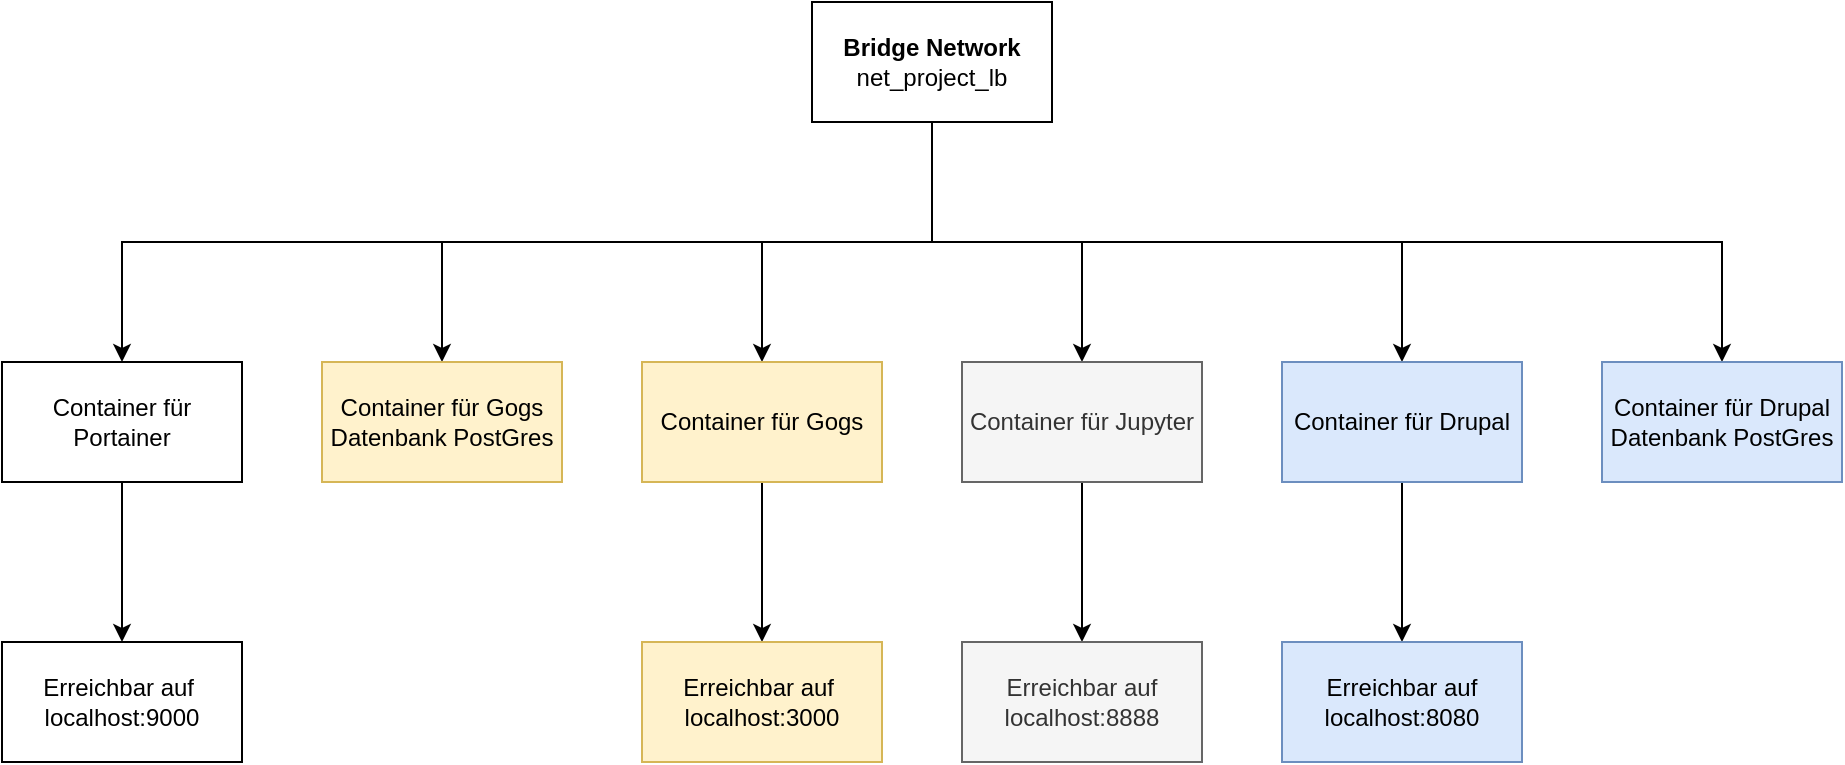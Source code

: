 <mxfile version="22.0.0" type="device">
  <diagram name="Seite-1" id="gQQJtmfsodX5_Kkv21Ag">
    <mxGraphModel dx="1221" dy="823" grid="1" gridSize="10" guides="1" tooltips="1" connect="1" arrows="1" fold="1" page="1" pageScale="1" pageWidth="1169" pageHeight="827" math="0" shadow="0">
      <root>
        <mxCell id="0" />
        <mxCell id="1" parent="0" />
        <mxCell id="Q-sz1YwRhFP45TQKCQxv-19" style="edgeStyle=orthogonalEdgeStyle;rounded=0;orthogonalLoop=1;jettySize=auto;html=1;exitX=0.5;exitY=1;exitDx=0;exitDy=0;" edge="1" parent="1" source="Q-sz1YwRhFP45TQKCQxv-1" target="Q-sz1YwRhFP45TQKCQxv-12">
          <mxGeometry relative="1" as="geometry" />
        </mxCell>
        <mxCell id="Q-sz1YwRhFP45TQKCQxv-20" style="edgeStyle=orthogonalEdgeStyle;rounded=0;orthogonalLoop=1;jettySize=auto;html=1;exitX=0.5;exitY=1;exitDx=0;exitDy=0;" edge="1" parent="1" source="Q-sz1YwRhFP45TQKCQxv-1" target="Q-sz1YwRhFP45TQKCQxv-3">
          <mxGeometry relative="1" as="geometry" />
        </mxCell>
        <mxCell id="Q-sz1YwRhFP45TQKCQxv-21" style="edgeStyle=orthogonalEdgeStyle;rounded=0;orthogonalLoop=1;jettySize=auto;html=1;exitX=0.5;exitY=1;exitDx=0;exitDy=0;" edge="1" parent="1" source="Q-sz1YwRhFP45TQKCQxv-1" target="Q-sz1YwRhFP45TQKCQxv-5">
          <mxGeometry relative="1" as="geometry" />
        </mxCell>
        <mxCell id="Q-sz1YwRhFP45TQKCQxv-22" style="edgeStyle=orthogonalEdgeStyle;rounded=0;orthogonalLoop=1;jettySize=auto;html=1;exitX=0.5;exitY=1;exitDx=0;exitDy=0;" edge="1" parent="1" source="Q-sz1YwRhFP45TQKCQxv-1" target="Q-sz1YwRhFP45TQKCQxv-7">
          <mxGeometry relative="1" as="geometry" />
        </mxCell>
        <mxCell id="Q-sz1YwRhFP45TQKCQxv-23" style="edgeStyle=orthogonalEdgeStyle;rounded=0;orthogonalLoop=1;jettySize=auto;html=1;exitX=0.5;exitY=1;exitDx=0;exitDy=0;" edge="1" parent="1" source="Q-sz1YwRhFP45TQKCQxv-1" target="Q-sz1YwRhFP45TQKCQxv-8">
          <mxGeometry relative="1" as="geometry" />
        </mxCell>
        <mxCell id="Q-sz1YwRhFP45TQKCQxv-24" style="edgeStyle=orthogonalEdgeStyle;rounded=0;orthogonalLoop=1;jettySize=auto;html=1;exitX=0.5;exitY=1;exitDx=0;exitDy=0;" edge="1" parent="1" source="Q-sz1YwRhFP45TQKCQxv-1" target="Q-sz1YwRhFP45TQKCQxv-9">
          <mxGeometry relative="1" as="geometry" />
        </mxCell>
        <mxCell id="Q-sz1YwRhFP45TQKCQxv-1" value="&lt;b&gt;Bridge Network&lt;/b&gt;&lt;br&gt;net_project_lb" style="rounded=0;whiteSpace=wrap;html=1;" vertex="1" parent="1">
          <mxGeometry x="525" y="60" width="120" height="60" as="geometry" />
        </mxCell>
        <mxCell id="Q-sz1YwRhFP45TQKCQxv-3" value="Container für Gogs Datenbank PostGres" style="rounded=0;whiteSpace=wrap;html=1;fillColor=#fff2cc;strokeColor=#d6b656;" vertex="1" parent="1">
          <mxGeometry x="280" y="240" width="120" height="60" as="geometry" />
        </mxCell>
        <mxCell id="Q-sz1YwRhFP45TQKCQxv-11" value="" style="edgeStyle=orthogonalEdgeStyle;rounded=0;orthogonalLoop=1;jettySize=auto;html=1;" edge="1" parent="1" source="Q-sz1YwRhFP45TQKCQxv-5" target="Q-sz1YwRhFP45TQKCQxv-10">
          <mxGeometry relative="1" as="geometry" />
        </mxCell>
        <mxCell id="Q-sz1YwRhFP45TQKCQxv-5" value="Container für Gogs" style="rounded=0;whiteSpace=wrap;html=1;fillColor=#fff2cc;strokeColor=#d6b656;" vertex="1" parent="1">
          <mxGeometry x="440" y="240" width="120" height="60" as="geometry" />
        </mxCell>
        <mxCell id="Q-sz1YwRhFP45TQKCQxv-16" value="" style="edgeStyle=orthogonalEdgeStyle;rounded=0;orthogonalLoop=1;jettySize=auto;html=1;" edge="1" parent="1" source="Q-sz1YwRhFP45TQKCQxv-7" target="Q-sz1YwRhFP45TQKCQxv-15">
          <mxGeometry relative="1" as="geometry" />
        </mxCell>
        <mxCell id="Q-sz1YwRhFP45TQKCQxv-7" value="Container für Jupyter" style="rounded=0;whiteSpace=wrap;html=1;fillColor=#f5f5f5;fontColor=#333333;strokeColor=#666666;" vertex="1" parent="1">
          <mxGeometry x="600" y="240" width="120" height="60" as="geometry" />
        </mxCell>
        <mxCell id="Q-sz1YwRhFP45TQKCQxv-18" value="" style="edgeStyle=orthogonalEdgeStyle;rounded=0;orthogonalLoop=1;jettySize=auto;html=1;" edge="1" parent="1" source="Q-sz1YwRhFP45TQKCQxv-8" target="Q-sz1YwRhFP45TQKCQxv-17">
          <mxGeometry relative="1" as="geometry" />
        </mxCell>
        <mxCell id="Q-sz1YwRhFP45TQKCQxv-8" value="Container für Drupal" style="rounded=0;whiteSpace=wrap;html=1;fillColor=#dae8fc;strokeColor=#6c8ebf;" vertex="1" parent="1">
          <mxGeometry x="760" y="240" width="120" height="60" as="geometry" />
        </mxCell>
        <mxCell id="Q-sz1YwRhFP45TQKCQxv-9" value="Container für Drupal Datenbank PostGres" style="rounded=0;whiteSpace=wrap;html=1;fillColor=#dae8fc;strokeColor=#6c8ebf;" vertex="1" parent="1">
          <mxGeometry x="920" y="240" width="120" height="60" as="geometry" />
        </mxCell>
        <mxCell id="Q-sz1YwRhFP45TQKCQxv-10" value="Erreichbar auf&amp;nbsp;&lt;br&gt;localhost:3000" style="rounded=0;whiteSpace=wrap;html=1;fillColor=#fff2cc;strokeColor=#d6b656;" vertex="1" parent="1">
          <mxGeometry x="440" y="380" width="120" height="60" as="geometry" />
        </mxCell>
        <mxCell id="Q-sz1YwRhFP45TQKCQxv-14" value="" style="edgeStyle=orthogonalEdgeStyle;rounded=0;orthogonalLoop=1;jettySize=auto;html=1;" edge="1" parent="1" source="Q-sz1YwRhFP45TQKCQxv-12" target="Q-sz1YwRhFP45TQKCQxv-13">
          <mxGeometry relative="1" as="geometry" />
        </mxCell>
        <mxCell id="Q-sz1YwRhFP45TQKCQxv-12" value="Container für Portainer" style="rounded=0;whiteSpace=wrap;html=1;" vertex="1" parent="1">
          <mxGeometry x="120" y="240" width="120" height="60" as="geometry" />
        </mxCell>
        <mxCell id="Q-sz1YwRhFP45TQKCQxv-13" value="Erreichbar auf&amp;nbsp;&lt;br&gt;localhost:9000" style="rounded=0;whiteSpace=wrap;html=1;" vertex="1" parent="1">
          <mxGeometry x="120" y="380" width="120" height="60" as="geometry" />
        </mxCell>
        <mxCell id="Q-sz1YwRhFP45TQKCQxv-15" value="Erreichbar auf&lt;br&gt;localhost:8888" style="rounded=0;whiteSpace=wrap;html=1;fillColor=#f5f5f5;fontColor=#333333;strokeColor=#666666;" vertex="1" parent="1">
          <mxGeometry x="600" y="380" width="120" height="60" as="geometry" />
        </mxCell>
        <mxCell id="Q-sz1YwRhFP45TQKCQxv-17" value="Erreichbar auf&lt;br&gt;localhost:8080" style="rounded=0;whiteSpace=wrap;html=1;fillColor=#dae8fc;strokeColor=#6c8ebf;" vertex="1" parent="1">
          <mxGeometry x="760" y="380" width="120" height="60" as="geometry" />
        </mxCell>
      </root>
    </mxGraphModel>
  </diagram>
</mxfile>
